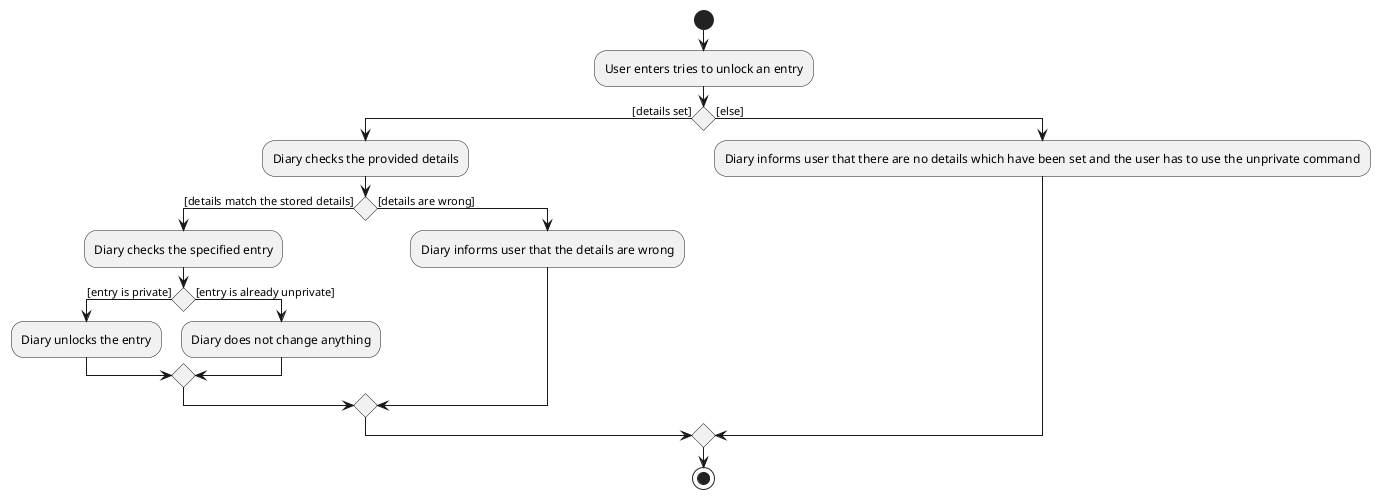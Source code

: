 @startuml
start
:User enters tries to unlock an entry;

if () then ([details set])
    :Diary checks the provided details;
    if () then ([details match the stored details])
                :Diary checks the specified entry;
                if () then ([entry is private])
                    :Diary unlocks the entry;
                else ([entry is already unprivate])
                    :Diary does not change anything;
                endif
        else ([details are wrong])
            :Diary informs user that the details are wrong;
        endif


else ([else])
        :Diary informs user that there are no details which have been set and the user has to use the unprivate command;
endif
stop
@enduml